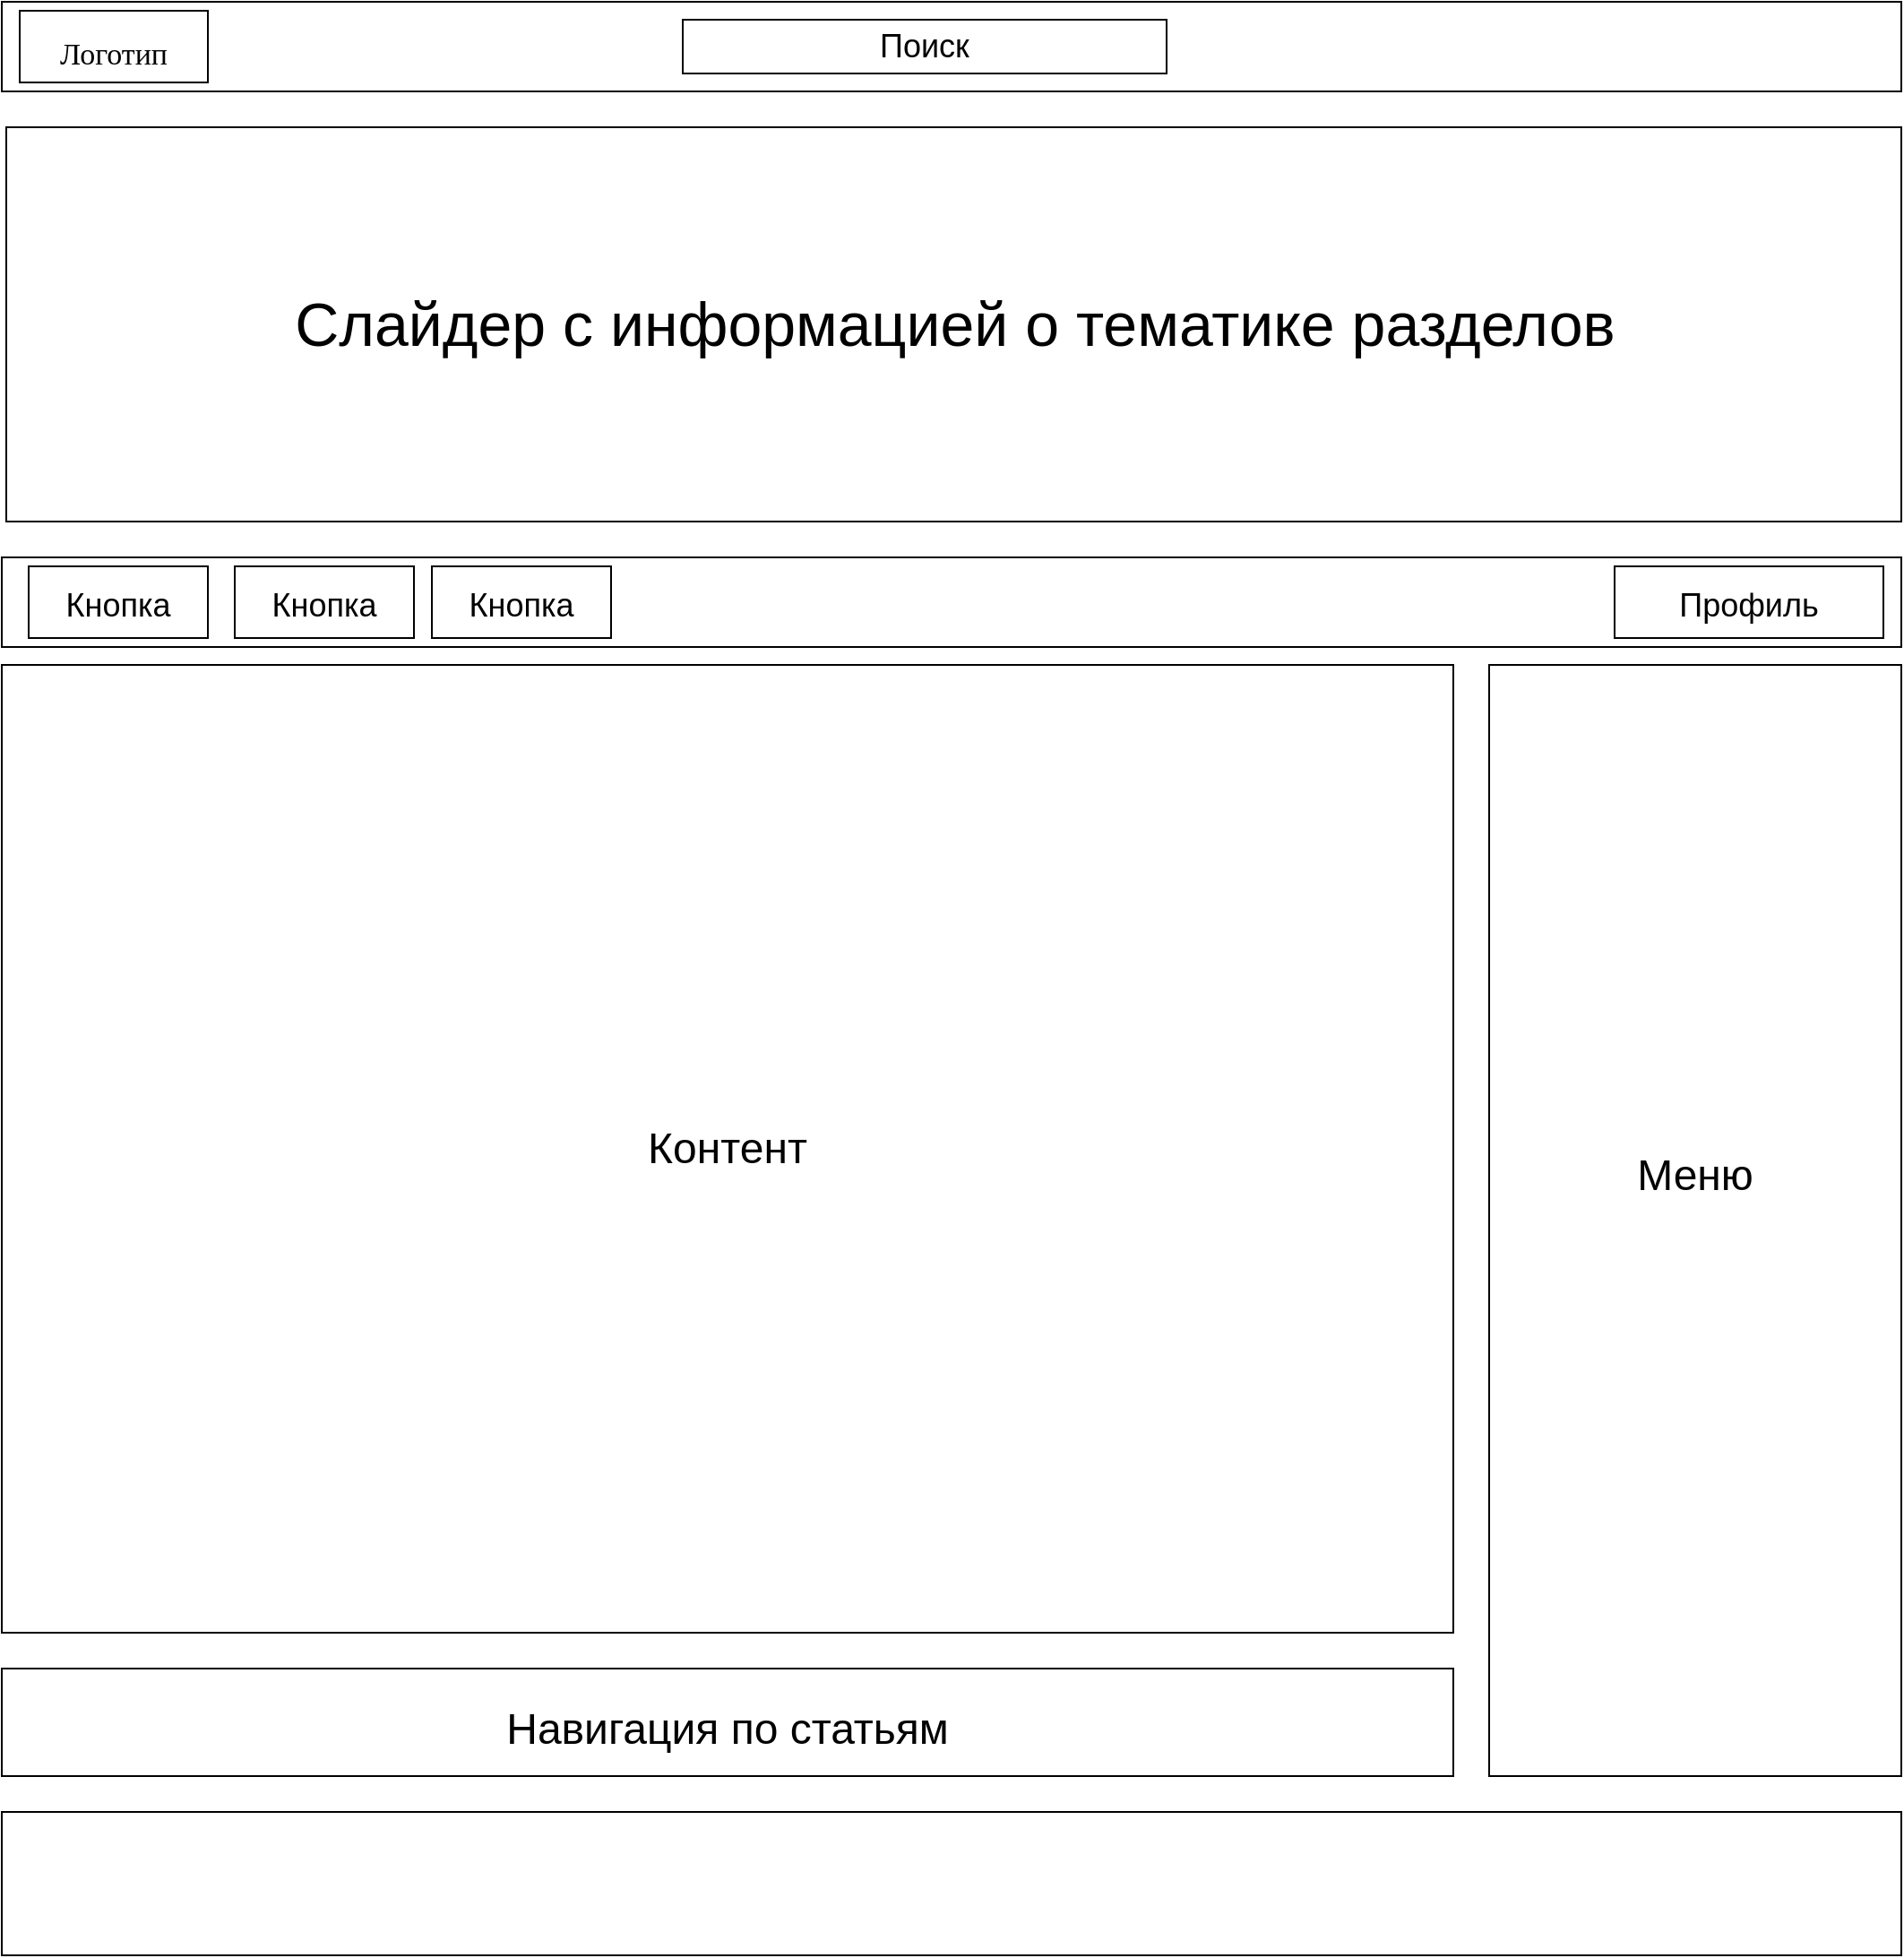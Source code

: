 <mxfile version="20.4.0" type="github">
  <diagram name="Page-1" id="03018318-947c-dd8e-b7a3-06fadd420f32">
    <mxGraphModel dx="1422" dy="794" grid="1" gridSize="10" guides="1" tooltips="1" connect="1" arrows="1" fold="1" page="1" pageScale="1" pageWidth="1100" pageHeight="850" background="none" math="0" shadow="0">
      <root>
        <mxCell id="0" />
        <mxCell id="1" parent="0" />
        <mxCell id="677b7b8949515195-1" value="" style="whiteSpace=wrap;html=1;rounded=0;shadow=0;labelBackgroundColor=none;strokeColor=default;strokeWidth=1;fillColor=none;fontFamily=Verdana;fontSize=12;fontColor=#000000;align=center;comic=0;imageAspect=1;connectable=1;allowArrows=1;recursiveResize=1;expand=1;" parent="1" vertex="1">
          <mxGeometry x="20" y="20" width="1060" height="50" as="geometry" />
        </mxCell>
        <mxCell id="677b7b8949515195-2" value="&lt;div style=&quot;&quot;&gt;&lt;span style=&quot;font-size: 17px; background-color: initial;&quot;&gt;Логотип&lt;/span&gt;&lt;/div&gt;" style="whiteSpace=wrap;html=1;rounded=0;shadow=0;labelBackgroundColor=none;strokeWidth=1;fontFamily=Verdana;fontSize=28;align=center;comic=0;" parent="1" vertex="1">
          <mxGeometry x="30" y="25" width="105" height="40" as="geometry" />
        </mxCell>
        <mxCell id="677b7b8949515195-10" value="" style="whiteSpace=wrap;html=1;rounded=0;shadow=0;labelBackgroundColor=none;strokeWidth=1;fillColor=none;fontFamily=Verdana;fontSize=12;align=center;comic=0;" parent="1" vertex="1">
          <mxGeometry x="20" y="330" width="1060" height="50" as="geometry" />
        </mxCell>
        <mxCell id="677b7b8949515195-25" value="" style="whiteSpace=wrap;html=1;rounded=0;shadow=0;labelBackgroundColor=none;strokeWidth=1;fillColor=none;fontFamily=Verdana;fontSize=12;align=center;comic=0;" parent="1" vertex="1">
          <mxGeometry x="850" y="390" width="230" height="620" as="geometry" />
        </mxCell>
        <mxCell id="ei4Z1CyDfGhYZdKIR3ee-7" value="Text" style="text;html=1;strokeColor=none;fillColor=none;align=center;verticalAlign=middle;whiteSpace=wrap;rounded=0;" parent="1" vertex="1">
          <mxGeometry x="520" y="390" width="60" height="30" as="geometry" />
        </mxCell>
        <mxCell id="ei4Z1CyDfGhYZdKIR3ee-10" value="&lt;font style=&quot;font-size: 24px;&quot;&gt;Контент&lt;/font&gt;" style="rounded=0;whiteSpace=wrap;html=1;" parent="1" vertex="1">
          <mxGeometry x="20" y="390" width="810" height="540" as="geometry" />
        </mxCell>
        <mxCell id="ei4Z1CyDfGhYZdKIR3ee-20" value="&lt;font style=&quot;font-size: 24px;&quot;&gt;Меню&lt;/font&gt;" style="text;html=1;strokeColor=none;fillColor=none;align=center;verticalAlign=middle;whiteSpace=wrap;rounded=0;" parent="1" vertex="1">
          <mxGeometry x="935" y="660" width="60" height="30" as="geometry" />
        </mxCell>
        <mxCell id="uyejXc29SuM8AP5--v-B-1" value="&lt;font style=&quot;font-size: 18px;&quot;&gt;Кнопка&lt;/font&gt;" style="rounded=0;whiteSpace=wrap;html=1;comic=0;strokeColor=default;fontSize=24;" parent="1" vertex="1">
          <mxGeometry x="35" y="335" width="100" height="40" as="geometry" />
        </mxCell>
        <mxCell id="uyejXc29SuM8AP5--v-B-2" value="&lt;font style=&quot;font-size: 18px;&quot;&gt;Кнопка&lt;/font&gt;" style="rounded=0;whiteSpace=wrap;html=1;comic=0;strokeColor=default;fontSize=24;" parent="1" vertex="1">
          <mxGeometry x="150" y="335" width="100" height="40" as="geometry" />
        </mxCell>
        <mxCell id="uyejXc29SuM8AP5--v-B-3" value="&lt;font style=&quot;font-size: 18px;&quot;&gt;Кнопка&lt;/font&gt;" style="rounded=0;whiteSpace=wrap;html=1;comic=0;strokeColor=default;fontSize=24;" parent="1" vertex="1">
          <mxGeometry x="260" y="335" width="100" height="40" as="geometry" />
        </mxCell>
        <mxCell id="uyejXc29SuM8AP5--v-B-5" value="&lt;font style=&quot;font-size: 18px;&quot;&gt;Профиль&lt;/font&gt;" style="rounded=0;whiteSpace=wrap;html=1;comic=0;strokeColor=default;fontSize=24;" parent="1" vertex="1">
          <mxGeometry x="920" y="335" width="150" height="40" as="geometry" />
        </mxCell>
        <mxCell id="uyejXc29SuM8AP5--v-B-6" value="Поиск" style="rounded=0;whiteSpace=wrap;html=1;comic=0;strokeColor=default;fontSize=18;" parent="1" vertex="1">
          <mxGeometry x="400" y="30" width="270" height="30" as="geometry" />
        </mxCell>
        <mxCell id="uyejXc29SuM8AP5--v-B-7" value="&lt;font style=&quot;font-size: 28px;&quot;&gt;Изображение&lt;/font&gt;" style="text;html=1;strokeColor=none;fillColor=none;align=center;verticalAlign=middle;whiteSpace=wrap;rounded=0;comic=0;fontSize=18;" parent="1" vertex="1">
          <mxGeometry x="520" y="185" width="60" height="30" as="geometry" />
        </mxCell>
        <mxCell id="OivIQVhGJJmc8ZcwpkG4-1" value="Слайдер с информацией о тематике разделов" style="rounded=0;whiteSpace=wrap;html=1;fontSize=34;" vertex="1" parent="1">
          <mxGeometry x="22.5" y="90" width="1057.5" height="220" as="geometry" />
        </mxCell>
        <mxCell id="OivIQVhGJJmc8ZcwpkG4-3" value="" style="rounded=0;whiteSpace=wrap;html=1;fontSize=34;" vertex="1" parent="1">
          <mxGeometry x="20" y="1030" width="1060" height="80" as="geometry" />
        </mxCell>
        <mxCell id="OivIQVhGJJmc8ZcwpkG4-7" value="&lt;font style=&quot;font-size: 24px;&quot;&gt;Навигация по статьям&lt;/font&gt;" style="rounded=0;whiteSpace=wrap;html=1;fontSize=34;" vertex="1" parent="1">
          <mxGeometry x="20" y="950" width="810" height="60" as="geometry" />
        </mxCell>
      </root>
    </mxGraphModel>
  </diagram>
</mxfile>
